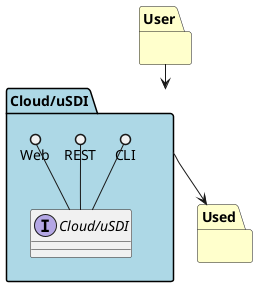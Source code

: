 @startuml

package "User" #ffffcc {

}

package "Used" #ffffcc {

}

package "Cloud/uSDI" #lightblue {

    interface "Cloud/uSDI" {
    }

    CLI ()-- "Cloud/uSDI"
    REST ()-- "Cloud/uSDI"
    Web ()-- "Cloud/uSDI"
}

User --> "Cloud/uSDI"
"Cloud/uSDI" --> Used

@enduml
